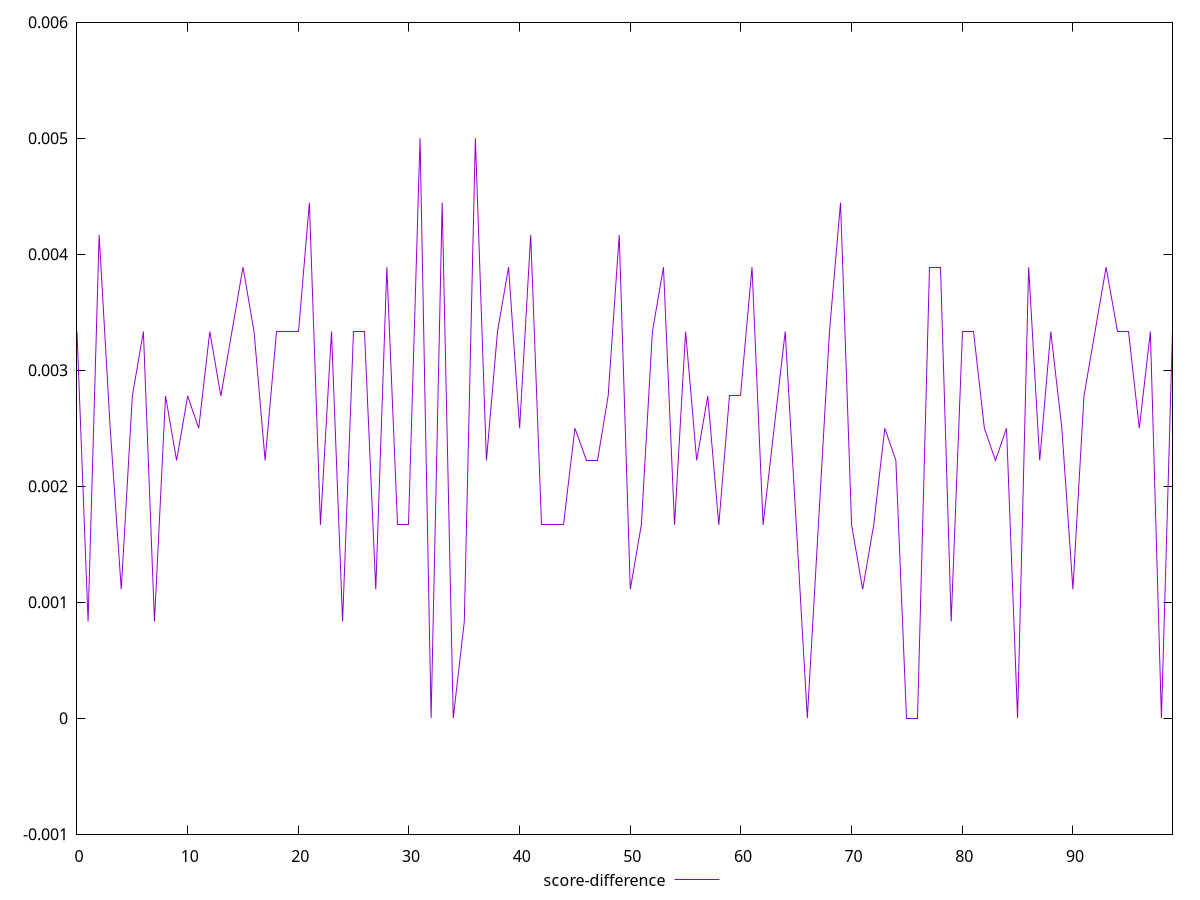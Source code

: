 reset

$scoreDifference <<EOF
0 0.0033333333333332993
1 0.0008333333333333526
2 0.004166666666666652
3 0.0025000000000000577
4 0.0011111111111111738
5 0.002777777777777768
6 0.0033333333333334103
7 0.0008333333333333526
8 0.002777777777777768
9 0.0022222222222222365
10 0.002777777777777768
11 0.0025000000000000577
12 0.0033333333333334103
13 0.002777777777777768
14 0.0033333333333332993
15 0.0038888888888889417
16 0.0033333333333334103
17 0.0022222222222222365
18 0.0033333333333334103
19 0.0033333333333334103
20 0.0033333333333332993
21 0.004444444444444473
22 0.0016666666666667052
23 0.0033333333333334103
24 0.0008333333333333526
25 0.0033333333333334103
26 0.0033333333333334103
27 0.0011111111111111738
28 0.0038888888888889417
29 0.0016666666666667052
30 0.0016666666666667052
31 0.0050000000000000044
32 0
33 0.004444444444444473
34 0
35 0.0008333333333333526
36 0.0050000000000000044
37 0.0022222222222222365
38 0.0033333333333334103
39 0.0038888888888889417
40 0.0025000000000000577
41 0.004166666666666652
42 0.0016666666666667052
43 0.0016666666666667052
44 0.0016666666666667052
45 0.0025000000000000577
46 0.0022222222222222365
47 0.0022222222222222365
48 0.002777777777777768
49 0.004166666666666652
50 0.0011111111111111738
51 0.0016666666666667052
52 0.0033333333333334103
53 0.0038888888888889417
54 0.0016666666666667052
55 0.0033333333333334103
56 0.0022222222222222365
57 0.002777777777777768
58 0.0016666666666667052
59 0.002777777777777768
60 0.002777777777777768
61 0.0038888888888889417
62 0.0016666666666667052
63 0.0025000000000000577
64 0.0033333333333334103
65 0.0016666666666667052
66 0
67 0.0016666666666667052
68 0.0033333333333332993
69 0.004444444444444473
70 0.0016666666666667052
71 0.0011111111111111738
72 0.0016666666666667052
73 0.0025000000000000577
74 0.0022222222222222365
75 0
76 0
77 0.0038888888888889417
78 0.0038888888888889417
79 0.0008333333333333526
80 0.0033333333333334103
81 0.0033333333333334103
82 0.0025000000000000577
83 0.0022222222222222365
84 0.0025000000000000577
85 0
86 0.0038888888888889417
87 0.0022222222222222365
88 0.0033333333333332993
89 0.0025000000000000577
90 0.0011111111111111738
91 0.002777777777777768
92 0.0033333333333332993
93 0.0038888888888889417
94 0.0033333333333334103
95 0.0033333333333334103
96 0.0025000000000000577
97 0.0033333333333334103
98 0
99 0.0033333333333334103
EOF

set key outside below
set xrange [0:99]
set yrange [-0.001:0.0060000000000000045]
set trange [-0.001:0.0060000000000000045]
set terminal svg size 640, 500 enhanced background rgb 'white'
set output "reprap/render-blocking-resources/samples/pages+cached+noexternal+noimg/score-difference/values.svg"

plot $scoreDifference title "score-difference" with line

reset
